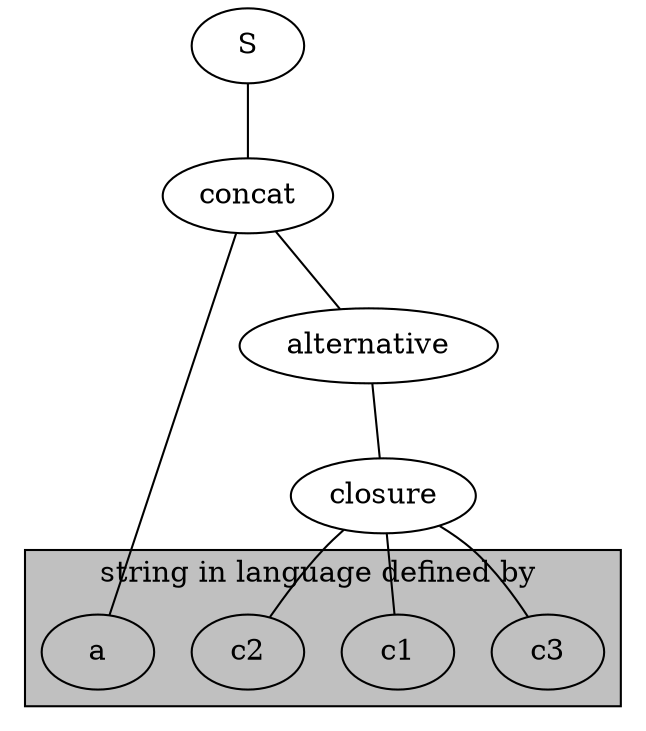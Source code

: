 graph diriv_tree_extracted
{
        S -- concat -- a;
        concat -- alternative -- closure -- c1;
        closure -- c2;
        closure -- c3;

        subgraph cluster_STR
        {
                label = "string in language defined by ";
                bgcolor = grey;

                a;
                c1;
                c2;
                c3

        };

}